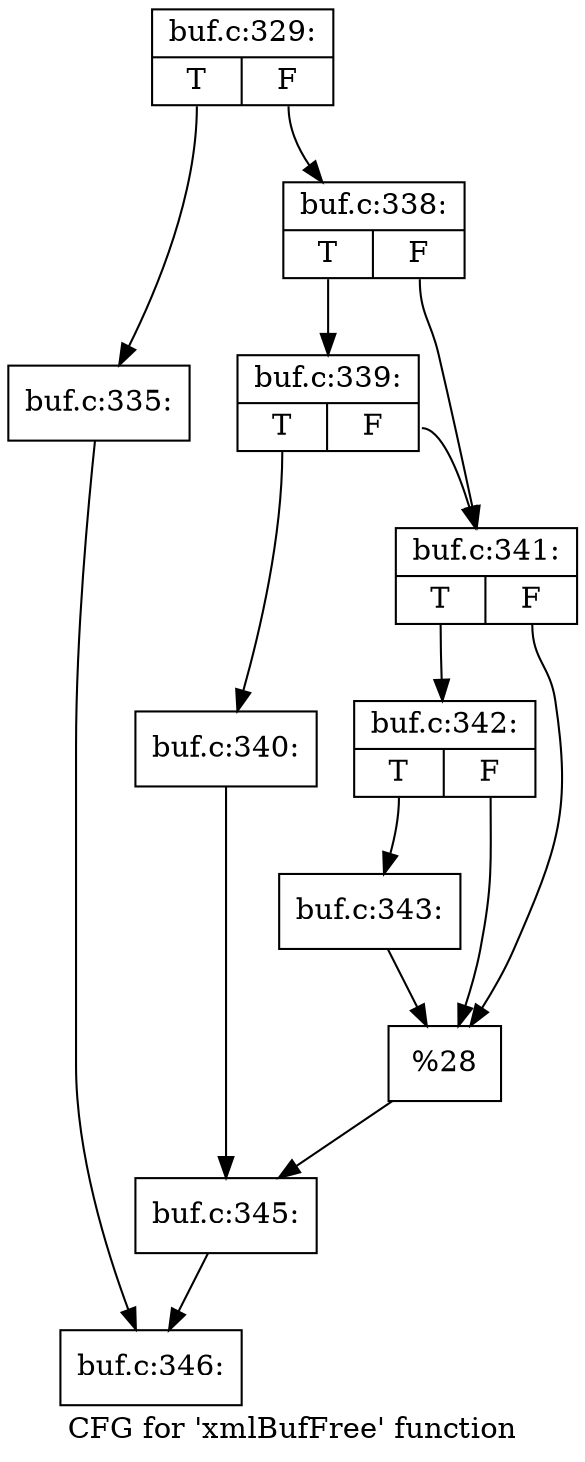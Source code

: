 digraph "CFG for 'xmlBufFree' function" {
	label="CFG for 'xmlBufFree' function";

	Node0x5572ed0 [shape=record,label="{buf.c:329:|{<s0>T|<s1>F}}"];
	Node0x5572ed0:s0 -> Node0x5572d90;
	Node0x5572ed0:s1 -> Node0x5572de0;
	Node0x5572d90 [shape=record,label="{buf.c:335:}"];
	Node0x5572d90 -> Node0x5573150;
	Node0x5572de0 [shape=record,label="{buf.c:338:|{<s0>T|<s1>F}}"];
	Node0x5572de0:s0 -> Node0x5573080;
	Node0x5572de0:s1 -> Node0x556c150;
	Node0x5573080 [shape=record,label="{buf.c:339:|{<s0>T|<s1>F}}"];
	Node0x5573080:s0 -> Node0x556c0b0;
	Node0x5573080:s1 -> Node0x556c150;
	Node0x556c0b0 [shape=record,label="{buf.c:340:}"];
	Node0x556c0b0 -> Node0x556c100;
	Node0x556c150 [shape=record,label="{buf.c:341:|{<s0>T|<s1>F}}"];
	Node0x556c150:s0 -> Node0x55745f0;
	Node0x556c150:s1 -> Node0x55745a0;
	Node0x55745f0 [shape=record,label="{buf.c:342:|{<s0>T|<s1>F}}"];
	Node0x55745f0:s0 -> Node0x5574550;
	Node0x55745f0:s1 -> Node0x55745a0;
	Node0x5574550 [shape=record,label="{buf.c:343:}"];
	Node0x5574550 -> Node0x55745a0;
	Node0x55745a0 [shape=record,label="{%28}"];
	Node0x55745a0 -> Node0x556c100;
	Node0x556c100 [shape=record,label="{buf.c:345:}"];
	Node0x556c100 -> Node0x5573150;
	Node0x5573150 [shape=record,label="{buf.c:346:}"];
}
